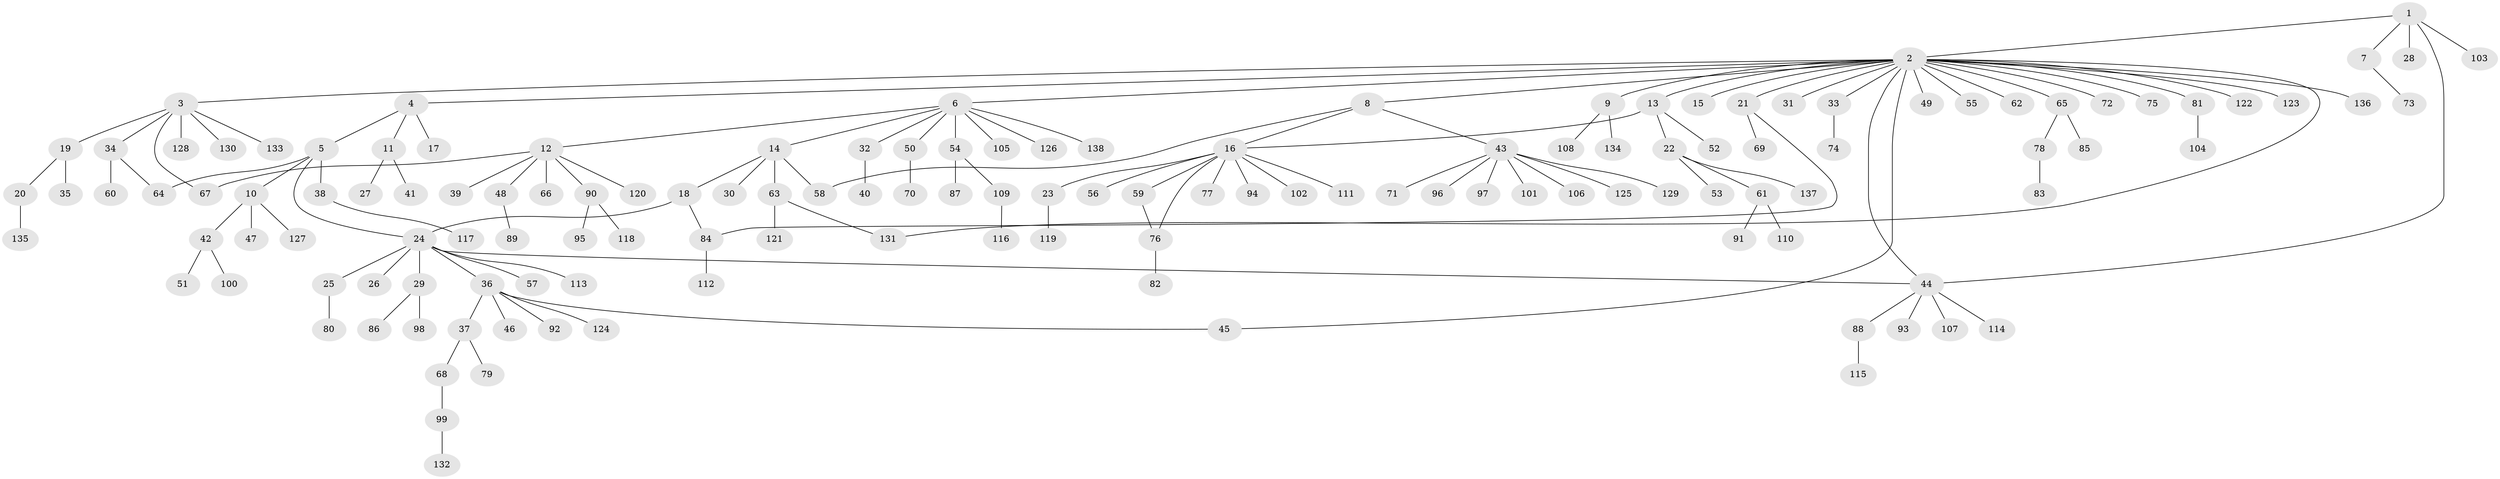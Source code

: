 // coarse degree distribution, {5: 0.024390243902439025, 26: 0.012195121951219513, 7: 0.012195121951219513, 6: 0.012195121951219513, 1: 0.6097560975609756, 4: 0.024390243902439025, 3: 0.14634146341463414, 10: 0.012195121951219513, 2: 0.13414634146341464, 9: 0.012195121951219513}
// Generated by graph-tools (version 1.1) at 2025/18/03/04/25 18:18:27]
// undirected, 138 vertices, 148 edges
graph export_dot {
graph [start="1"]
  node [color=gray90,style=filled];
  1;
  2;
  3;
  4;
  5;
  6;
  7;
  8;
  9;
  10;
  11;
  12;
  13;
  14;
  15;
  16;
  17;
  18;
  19;
  20;
  21;
  22;
  23;
  24;
  25;
  26;
  27;
  28;
  29;
  30;
  31;
  32;
  33;
  34;
  35;
  36;
  37;
  38;
  39;
  40;
  41;
  42;
  43;
  44;
  45;
  46;
  47;
  48;
  49;
  50;
  51;
  52;
  53;
  54;
  55;
  56;
  57;
  58;
  59;
  60;
  61;
  62;
  63;
  64;
  65;
  66;
  67;
  68;
  69;
  70;
  71;
  72;
  73;
  74;
  75;
  76;
  77;
  78;
  79;
  80;
  81;
  82;
  83;
  84;
  85;
  86;
  87;
  88;
  89;
  90;
  91;
  92;
  93;
  94;
  95;
  96;
  97;
  98;
  99;
  100;
  101;
  102;
  103;
  104;
  105;
  106;
  107;
  108;
  109;
  110;
  111;
  112;
  113;
  114;
  115;
  116;
  117;
  118;
  119;
  120;
  121;
  122;
  123;
  124;
  125;
  126;
  127;
  128;
  129;
  130;
  131;
  132;
  133;
  134;
  135;
  136;
  137;
  138;
  1 -- 2;
  1 -- 7;
  1 -- 28;
  1 -- 44;
  1 -- 103;
  2 -- 3;
  2 -- 4;
  2 -- 6;
  2 -- 8;
  2 -- 9;
  2 -- 13;
  2 -- 15;
  2 -- 21;
  2 -- 31;
  2 -- 33;
  2 -- 44;
  2 -- 45;
  2 -- 49;
  2 -- 55;
  2 -- 62;
  2 -- 65;
  2 -- 72;
  2 -- 75;
  2 -- 81;
  2 -- 122;
  2 -- 123;
  2 -- 131;
  2 -- 136;
  3 -- 19;
  3 -- 34;
  3 -- 67;
  3 -- 128;
  3 -- 130;
  3 -- 133;
  4 -- 5;
  4 -- 11;
  4 -- 17;
  5 -- 10;
  5 -- 24;
  5 -- 38;
  5 -- 64;
  6 -- 12;
  6 -- 14;
  6 -- 32;
  6 -- 50;
  6 -- 54;
  6 -- 105;
  6 -- 126;
  6 -- 138;
  7 -- 73;
  8 -- 16;
  8 -- 43;
  8 -- 58;
  9 -- 108;
  9 -- 134;
  10 -- 42;
  10 -- 47;
  10 -- 127;
  11 -- 27;
  11 -- 41;
  12 -- 39;
  12 -- 48;
  12 -- 66;
  12 -- 67;
  12 -- 90;
  12 -- 120;
  13 -- 16;
  13 -- 22;
  13 -- 52;
  14 -- 18;
  14 -- 30;
  14 -- 58;
  14 -- 63;
  16 -- 23;
  16 -- 56;
  16 -- 59;
  16 -- 76;
  16 -- 77;
  16 -- 94;
  16 -- 102;
  16 -- 111;
  18 -- 24;
  18 -- 84;
  19 -- 20;
  19 -- 35;
  20 -- 135;
  21 -- 69;
  21 -- 84;
  22 -- 53;
  22 -- 61;
  22 -- 137;
  23 -- 119;
  24 -- 25;
  24 -- 26;
  24 -- 29;
  24 -- 36;
  24 -- 44;
  24 -- 57;
  24 -- 113;
  25 -- 80;
  29 -- 86;
  29 -- 98;
  32 -- 40;
  33 -- 74;
  34 -- 60;
  34 -- 64;
  36 -- 37;
  36 -- 45;
  36 -- 46;
  36 -- 92;
  36 -- 124;
  37 -- 68;
  37 -- 79;
  38 -- 117;
  42 -- 51;
  42 -- 100;
  43 -- 71;
  43 -- 96;
  43 -- 97;
  43 -- 101;
  43 -- 106;
  43 -- 125;
  43 -- 129;
  44 -- 88;
  44 -- 93;
  44 -- 107;
  44 -- 114;
  48 -- 89;
  50 -- 70;
  54 -- 87;
  54 -- 109;
  59 -- 76;
  61 -- 91;
  61 -- 110;
  63 -- 121;
  63 -- 131;
  65 -- 78;
  65 -- 85;
  68 -- 99;
  76 -- 82;
  78 -- 83;
  81 -- 104;
  84 -- 112;
  88 -- 115;
  90 -- 95;
  90 -- 118;
  99 -- 132;
  109 -- 116;
}
